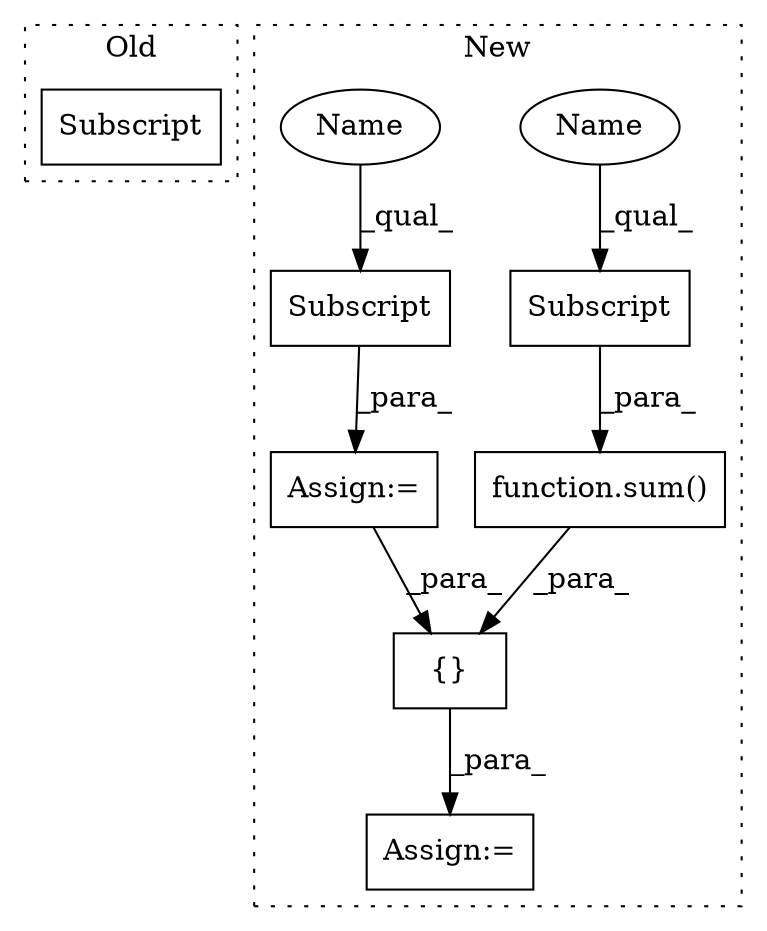 digraph G {
subgraph cluster0 {
1 [label="Subscript" a="63" s="1979,0" l="11,0" shape="box"];
label = "Old";
style="dotted";
}
subgraph cluster1 {
2 [label="function.sum()" a="75" s="2045,2068" l="4,1" shape="box"];
3 [label="Assign:=" a="68" s="2090" l="3" shape="box"];
4 [label="{}" a="59" s="2093,2123" l="1,0" shape="box"];
5 [label="Subscript" a="63" s="2049,0" l="19,0" shape="box"];
6 [label="Subscript" a="63" s="1997,0" l="16,0" shape="box"];
7 [label="Assign:=" a="68" s="1994" l="3" shape="box"];
8 [label="Name" a="87" s="2049" l="11" shape="ellipse"];
9 [label="Name" a="87" s="1997" l="11" shape="ellipse"];
label = "New";
style="dotted";
}
2 -> 4 [label="_para_"];
4 -> 3 [label="_para_"];
5 -> 2 [label="_para_"];
6 -> 7 [label="_para_"];
7 -> 4 [label="_para_"];
8 -> 5 [label="_qual_"];
9 -> 6 [label="_qual_"];
}